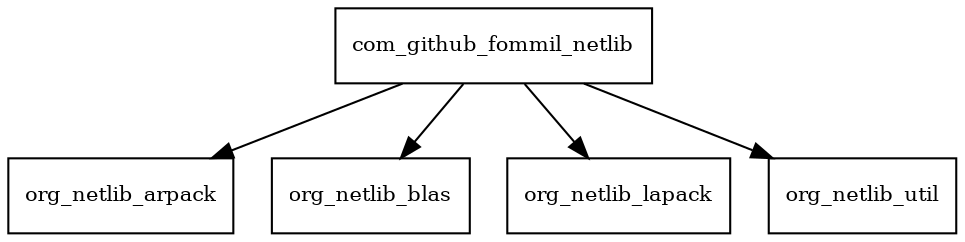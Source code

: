 digraph core_1_1_2_package_dependencies {
  node [shape = box, fontsize=10.0];
  com_github_fommil_netlib -> org_netlib_arpack;
  com_github_fommil_netlib -> org_netlib_blas;
  com_github_fommil_netlib -> org_netlib_lapack;
  com_github_fommil_netlib -> org_netlib_util;
}
